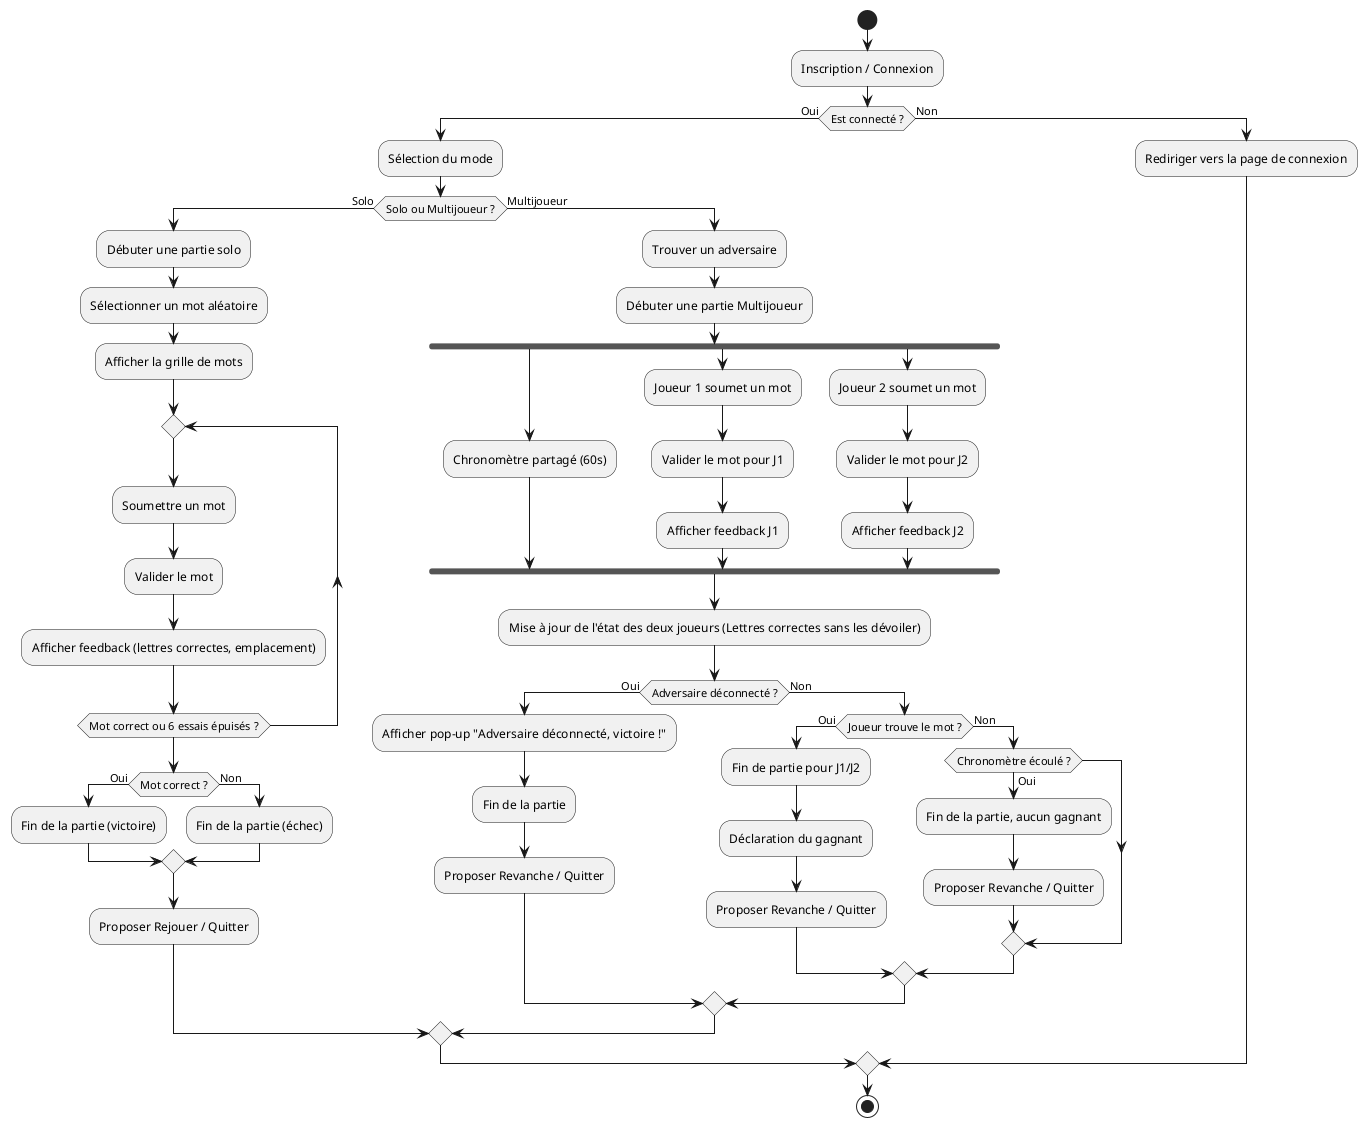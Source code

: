 @startuml Wordle
start
:Inscription / Connexion;
if (Est connecté ?) then (Oui)
  :Sélection du mode;
  if (Solo ou Multijoueur ?) then (Solo)
    :Débuter une partie solo;
    :Sélectionner un mot aléatoire;
    :Afficher la grille de mots;
    repeat 
      :Soumettre un mot;
      :Valider le mot;
      :Afficher feedback (lettres correctes, emplacement);
    repeat while (Mot correct ou 6 essais épuisés ?)
    if (Mot correct ?) then (Oui)
      :Fin de la partie (victoire);
    else (Non)
      :Fin de la partie (échec);
    endif
    :Proposer Rejouer / Quitter;
  else (Multijoueur)
    :Trouver un adversaire;
    :Débuter une partie Multijoueur;
    fork
      :Chronomètre partagé (60s);
    fork again
      :Joueur 1 soumet un mot;
      :Valider le mot pour J1;
      :Afficher feedback J1;
    fork again
      :Joueur 2 soumet un mot;
      :Valider le mot pour J2;
      :Afficher feedback J2;
    end fork
    :Mise à jour de l'état des deux joueurs (Lettres correctes sans les dévoiler);

    if (Adversaire déconnecté ?) then (Oui)
      :Afficher pop-up "Adversaire déconnecté, victoire !";
      :Fin de la partie;
      :Proposer Revanche / Quitter;
    else (Non)
      if (Joueur trouve le mot ?) then (Oui)
        :Fin de partie pour J1/J2;
        :Déclaration du gagnant;
        :Proposer Revanche / Quitter;
      else (Non)
        if (Chronomètre écoulé ?) then (Oui)
          :Fin de la partie, aucun gagnant;
          :Proposer Revanche / Quitter;
        endif
      endif
    endif
  endif
else (Non)
  :Rediriger vers la page de connexion;
endif
stop
@enduml

